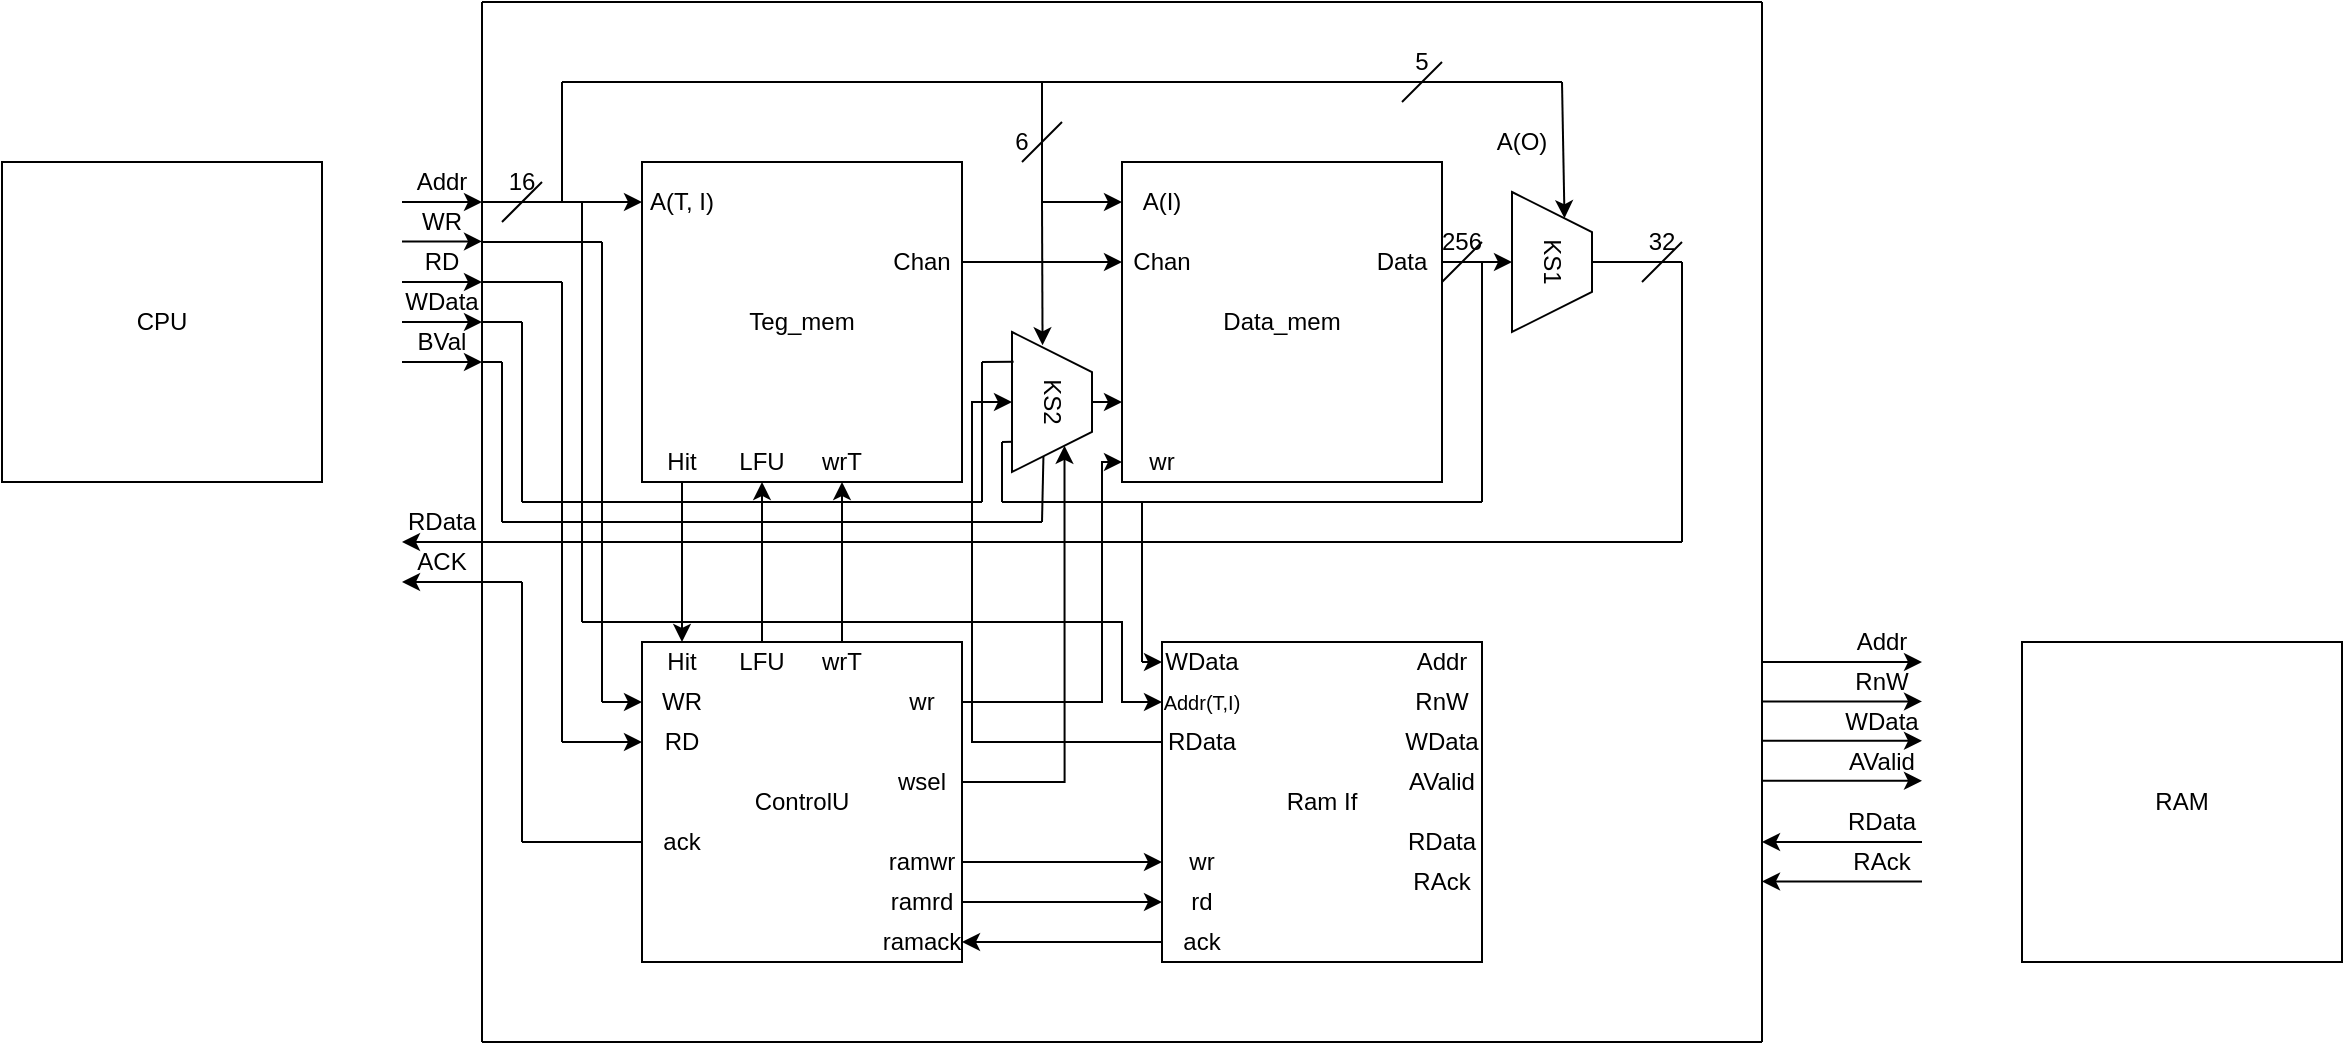 <mxfile>
    <diagram id="syh392u0W-1GAzxGO803" name="Page-1">
        <mxGraphModel dx="1036" dy="491" grid="1" gridSize="10" guides="1" tooltips="1" connect="1" arrows="1" fold="1" page="1" pageScale="1" pageWidth="827" pageHeight="1169" math="0" shadow="0">
            <root>
                <mxCell id="0"/>
                <mxCell id="1" parent="0"/>
                <mxCell id="2" value="CPU" style="rounded=0;whiteSpace=wrap;html=1;" parent="1" vertex="1">
                    <mxGeometry x="40" y="80" width="160" height="160" as="geometry"/>
                </mxCell>
                <mxCell id="7" value="RAM" style="rounded=0;whiteSpace=wrap;html=1;" parent="1" vertex="1">
                    <mxGeometry x="1050" y="320" width="160" height="160" as="geometry"/>
                </mxCell>
                <mxCell id="9" value="" style="endArrow=none;html=1;" parent="1" edge="1">
                    <mxGeometry width="50" height="50" relative="1" as="geometry">
                        <mxPoint x="280" y="520" as="sourcePoint"/>
                        <mxPoint x="280" as="targetPoint"/>
                    </mxGeometry>
                </mxCell>
                <mxCell id="10" value="" style="endArrow=none;html=1;" parent="1" edge="1">
                    <mxGeometry width="50" height="50" relative="1" as="geometry">
                        <mxPoint x="920" y="520" as="sourcePoint"/>
                        <mxPoint x="280" y="520" as="targetPoint"/>
                    </mxGeometry>
                </mxCell>
                <mxCell id="11" value="" style="endArrow=none;html=1;" parent="1" edge="1">
                    <mxGeometry width="50" height="50" relative="1" as="geometry">
                        <mxPoint x="920" y="520" as="sourcePoint"/>
                        <mxPoint x="920" as="targetPoint"/>
                    </mxGeometry>
                </mxCell>
                <mxCell id="12" value="" style="endArrow=none;html=1;" parent="1" edge="1">
                    <mxGeometry width="50" height="50" relative="1" as="geometry">
                        <mxPoint x="280" as="sourcePoint"/>
                        <mxPoint x="920" as="targetPoint"/>
                    </mxGeometry>
                </mxCell>
                <mxCell id="14" value="Addr" style="text;html=1;strokeColor=none;fillColor=none;align=center;verticalAlign=middle;whiteSpace=wrap;rounded=0;" parent="1" vertex="1">
                    <mxGeometry x="240" y="80" width="40" height="20" as="geometry"/>
                </mxCell>
                <mxCell id="25" value="" style="endArrow=classic;html=1;exitX=1;exitY=0.5;exitDx=0;exitDy=0;entryX=0;entryY=0.5;entryDx=0;entryDy=0;" parent="1" source="23" target="24" edge="1">
                    <mxGeometry width="50" height="50" relative="1" as="geometry">
                        <mxPoint x="530" y="160" as="sourcePoint"/>
                        <mxPoint x="580" y="110" as="targetPoint"/>
                    </mxGeometry>
                </mxCell>
                <mxCell id="28" style="edgeStyle=orthogonalEdgeStyle;rounded=0;orthogonalLoop=1;jettySize=auto;html=1;exitX=1;exitY=0.5;exitDx=0;exitDy=0;entryX=0.5;entryY=1;entryDx=0;entryDy=0;" parent="1" source="26" target="27" edge="1">
                    <mxGeometry relative="1" as="geometry"/>
                </mxCell>
                <mxCell id="27" value="KS1" style="shape=trapezoid;perimeter=trapezoidPerimeter;whiteSpace=wrap;html=1;fixedSize=1;rotation=90;" parent="1" vertex="1">
                    <mxGeometry x="780" y="110" width="70" height="40" as="geometry"/>
                </mxCell>
                <mxCell id="35" value="" style="endArrow=classic;html=1;exitX=0.5;exitY=1;exitDx=0;exitDy=0;entryX=0.5;entryY=0;entryDx=0;entryDy=0;" parent="1" source="31" target="33" edge="1">
                    <mxGeometry width="50" height="50" relative="1" as="geometry">
                        <mxPoint x="390" y="310" as="sourcePoint"/>
                        <mxPoint x="440" y="260" as="targetPoint"/>
                    </mxGeometry>
                </mxCell>
                <mxCell id="36" value="" style="endArrow=classic;html=1;exitX=0.5;exitY=0;exitDx=0;exitDy=0;entryX=0.5;entryY=1;entryDx=0;entryDy=0;" parent="1" source="34" target="32" edge="1">
                    <mxGeometry width="50" height="50" relative="1" as="geometry">
                        <mxPoint x="470" y="310" as="sourcePoint"/>
                        <mxPoint x="520" y="260" as="targetPoint"/>
                    </mxGeometry>
                </mxCell>
                <mxCell id="37" value="A(O)" style="text;html=1;strokeColor=none;fillColor=none;align=center;verticalAlign=middle;whiteSpace=wrap;rounded=0;" parent="1" vertex="1">
                    <mxGeometry x="780" y="60" width="40" height="20" as="geometry"/>
                </mxCell>
                <mxCell id="38" value="" style="endArrow=none;html=1;exitX=1;exitY=0;exitDx=0;exitDy=0;" parent="1" edge="1" source="51">
                    <mxGeometry width="50" height="50" relative="1" as="geometry">
                        <mxPoint x="240" y="120" as="sourcePoint"/>
                        <mxPoint x="340" y="120" as="targetPoint"/>
                    </mxGeometry>
                </mxCell>
                <mxCell id="39" value="" style="endArrow=none;html=1;" parent="1" edge="1">
                    <mxGeometry width="50" height="50" relative="1" as="geometry">
                        <mxPoint x="340" y="350" as="sourcePoint"/>
                        <mxPoint x="340" y="120" as="targetPoint"/>
                    </mxGeometry>
                </mxCell>
                <mxCell id="40" value="" style="endArrow=classic;html=1;entryX=0;entryY=0.5;entryDx=0;entryDy=0;" parent="1" target="41" edge="1">
                    <mxGeometry width="50" height="50" relative="1" as="geometry">
                        <mxPoint x="340" y="350" as="sourcePoint"/>
                        <mxPoint x="330" y="370" as="targetPoint"/>
                    </mxGeometry>
                </mxCell>
                <mxCell id="42" value="WR" style="text;html=1;strokeColor=none;fillColor=none;align=center;verticalAlign=middle;whiteSpace=wrap;rounded=0;" parent="1" vertex="1">
                    <mxGeometry x="240" y="100" width="40" height="20" as="geometry"/>
                </mxCell>
                <mxCell id="43" value="" style="endArrow=none;html=1;exitX=1;exitY=0;exitDx=0;exitDy=0;" parent="1" source="65" edge="1">
                    <mxGeometry width="50" height="50" relative="1" as="geometry">
                        <mxPoint x="230" y="140" as="sourcePoint"/>
                        <mxPoint x="320" y="140" as="targetPoint"/>
                    </mxGeometry>
                </mxCell>
                <mxCell id="44" value="" style="endArrow=none;html=1;" parent="1" edge="1">
                    <mxGeometry width="50" height="50" relative="1" as="geometry">
                        <mxPoint x="320" y="370" as="sourcePoint"/>
                        <mxPoint x="320" y="140" as="targetPoint"/>
                    </mxGeometry>
                </mxCell>
                <mxCell id="45" value="" style="endArrow=classic;html=1;entryX=0;entryY=0.5;entryDx=0;entryDy=0;" parent="1" target="46" edge="1">
                    <mxGeometry width="50" height="50" relative="1" as="geometry">
                        <mxPoint x="320" y="370" as="sourcePoint"/>
                        <mxPoint x="340" y="390" as="targetPoint"/>
                    </mxGeometry>
                </mxCell>
                <mxCell id="48" value="" style="endArrow=none;html=1;entryX=0;entryY=0.5;entryDx=0;entryDy=0;" parent="1" target="47" edge="1">
                    <mxGeometry width="50" height="50" relative="1" as="geometry">
                        <mxPoint x="300" y="420" as="sourcePoint"/>
                        <mxPoint x="290" y="400" as="targetPoint"/>
                    </mxGeometry>
                </mxCell>
                <mxCell id="49" value="" style="endArrow=none;html=1;" parent="1" edge="1">
                    <mxGeometry width="50" height="50" relative="1" as="geometry">
                        <mxPoint x="300" y="290" as="sourcePoint"/>
                        <mxPoint x="300" y="420" as="targetPoint"/>
                    </mxGeometry>
                </mxCell>
                <mxCell id="50" value="" style="endArrow=classic;html=1;entryX=0;entryY=1;entryDx=0;entryDy=0;" parent="1" target="52" edge="1">
                    <mxGeometry width="50" height="50" relative="1" as="geometry">
                        <mxPoint x="300" y="290" as="sourcePoint"/>
                        <mxPoint x="240" y="160" as="targetPoint"/>
                    </mxGeometry>
                </mxCell>
                <mxCell id="51" value="RD" style="text;html=1;strokeColor=none;fillColor=none;align=center;verticalAlign=middle;whiteSpace=wrap;rounded=0;" parent="1" vertex="1">
                    <mxGeometry x="240" y="120" width="40" height="20" as="geometry"/>
                </mxCell>
                <mxCell id="52" value="ACK" style="text;html=1;strokeColor=none;fillColor=none;align=center;verticalAlign=middle;whiteSpace=wrap;rounded=0;" parent="1" vertex="1">
                    <mxGeometry x="240" y="270" width="40" height="20" as="geometry"/>
                </mxCell>
                <mxCell id="53" value="" style="endArrow=none;html=1;exitX=0.5;exitY=0;exitDx=0;exitDy=0;" parent="1" source="27" edge="1">
                    <mxGeometry width="50" height="50" relative="1" as="geometry">
                        <mxPoint x="840" y="180" as="sourcePoint"/>
                        <mxPoint x="880" y="130" as="targetPoint"/>
                    </mxGeometry>
                </mxCell>
                <mxCell id="54" value="" style="endArrow=none;html=1;" parent="1" edge="1">
                    <mxGeometry width="50" height="50" relative="1" as="geometry">
                        <mxPoint x="880" y="270" as="sourcePoint"/>
                        <mxPoint x="880" y="130" as="targetPoint"/>
                    </mxGeometry>
                </mxCell>
                <mxCell id="55" value="" style="endArrow=classic;html=1;" parent="1" edge="1">
                    <mxGeometry width="50" height="50" relative="1" as="geometry">
                        <mxPoint x="880" y="270" as="sourcePoint"/>
                        <mxPoint x="240" y="270" as="targetPoint"/>
                    </mxGeometry>
                </mxCell>
                <mxCell id="56" value="RData" style="text;html=1;strokeColor=none;fillColor=none;align=center;verticalAlign=middle;whiteSpace=wrap;rounded=0;" parent="1" vertex="1">
                    <mxGeometry x="240" y="250" width="40" height="20" as="geometry"/>
                </mxCell>
                <mxCell id="58" style="edgeStyle=orthogonalEdgeStyle;rounded=0;orthogonalLoop=1;jettySize=auto;html=1;exitX=0.5;exitY=0;exitDx=0;exitDy=0;entryX=0;entryY=0.75;entryDx=0;entryDy=0;" parent="1" source="57" target="4" edge="1">
                    <mxGeometry relative="1" as="geometry"/>
                </mxCell>
                <mxCell id="57" value="KS2" style="shape=trapezoid;perimeter=trapezoidPerimeter;whiteSpace=wrap;html=1;fixedSize=1;rotation=90;" parent="1" vertex="1">
                    <mxGeometry x="530" y="180" width="70" height="40" as="geometry"/>
                </mxCell>
                <mxCell id="59" value="" style="endArrow=none;html=1;entryX=1;entryY=0;entryDx=0;entryDy=0;" parent="1" edge="1" target="66">
                    <mxGeometry width="50" height="50" relative="1" as="geometry">
                        <mxPoint x="300" y="160" as="sourcePoint"/>
                        <mxPoint x="240" y="160" as="targetPoint"/>
                    </mxGeometry>
                </mxCell>
                <mxCell id="60" value="" style="endArrow=none;html=1;" parent="1" edge="1">
                    <mxGeometry width="50" height="50" relative="1" as="geometry">
                        <mxPoint x="300" y="250" as="sourcePoint"/>
                        <mxPoint x="300" y="160" as="targetPoint"/>
                    </mxGeometry>
                </mxCell>
                <mxCell id="61" value="" style="endArrow=none;html=1;" parent="1" edge="1">
                    <mxGeometry width="50" height="50" relative="1" as="geometry">
                        <mxPoint x="530" y="250" as="sourcePoint"/>
                        <mxPoint x="300" y="250" as="targetPoint"/>
                    </mxGeometry>
                </mxCell>
                <mxCell id="62" value="" style="endArrow=none;html=1;" parent="1" edge="1">
                    <mxGeometry width="50" height="50" relative="1" as="geometry">
                        <mxPoint x="530" y="180" as="sourcePoint"/>
                        <mxPoint x="530" y="250" as="targetPoint"/>
                    </mxGeometry>
                </mxCell>
                <mxCell id="63" value="" style="endArrow=none;html=1;entryX=0.213;entryY=0.98;entryDx=0;entryDy=0;entryPerimeter=0;" parent="1" target="57" edge="1">
                    <mxGeometry width="50" height="50" relative="1" as="geometry">
                        <mxPoint x="530" y="180" as="sourcePoint"/>
                        <mxPoint x="540" y="183" as="targetPoint"/>
                    </mxGeometry>
                </mxCell>
                <mxCell id="65" value="WData" style="text;html=1;strokeColor=none;fillColor=none;align=center;verticalAlign=middle;whiteSpace=wrap;rounded=0;" parent="1" vertex="1">
                    <mxGeometry x="240" y="140" width="40" height="20" as="geometry"/>
                </mxCell>
                <mxCell id="66" value="BVal" style="text;html=1;strokeColor=none;fillColor=none;align=center;verticalAlign=middle;whiteSpace=wrap;rounded=0;" parent="1" vertex="1">
                    <mxGeometry x="240" y="160" width="40" height="20" as="geometry"/>
                </mxCell>
                <mxCell id="67" value="" style="endArrow=classic;html=1;entryX=1;entryY=1;entryDx=0;entryDy=0;exitX=0;exitY=1;exitDx=0;exitDy=0;" parent="1" source="66" target="66" edge="1">
                    <mxGeometry width="50" height="50" relative="1" as="geometry">
                        <mxPoint x="220" y="240" as="sourcePoint"/>
                        <mxPoint x="270" y="190" as="targetPoint"/>
                    </mxGeometry>
                </mxCell>
                <mxCell id="70" style="edgeStyle=orthogonalEdgeStyle;rounded=0;orthogonalLoop=1;jettySize=auto;html=1;exitX=1;exitY=0.5;exitDx=0;exitDy=0;entryX=0;entryY=0.5;entryDx=0;entryDy=0;" parent="1" source="68" target="69" edge="1">
                    <mxGeometry relative="1" as="geometry">
                        <Array as="points">
                            <mxPoint x="590" y="350"/>
                            <mxPoint x="590" y="230"/>
                        </Array>
                    </mxGeometry>
                </mxCell>
                <mxCell id="71" value="" style="endArrow=none;html=1;" parent="1" edge="1">
                    <mxGeometry width="50" height="50" relative="1" as="geometry">
                        <mxPoint x="780" y="250" as="sourcePoint"/>
                        <mxPoint x="780" y="130" as="targetPoint"/>
                    </mxGeometry>
                </mxCell>
                <mxCell id="72" value="" style="endArrow=none;html=1;" parent="1" edge="1">
                    <mxGeometry width="50" height="50" relative="1" as="geometry">
                        <mxPoint x="540" y="250" as="sourcePoint"/>
                        <mxPoint x="780" y="250" as="targetPoint"/>
                    </mxGeometry>
                </mxCell>
                <mxCell id="73" value="" style="endArrow=none;html=1;" parent="1" edge="1">
                    <mxGeometry width="50" height="50" relative="1" as="geometry">
                        <mxPoint x="540" y="220" as="sourcePoint"/>
                        <mxPoint x="540" y="250" as="targetPoint"/>
                    </mxGeometry>
                </mxCell>
                <mxCell id="74" value="" style="endArrow=none;html=1;exitX=0.784;exitY=0.989;exitDx=0;exitDy=0;exitPerimeter=0;" parent="1" source="57" edge="1">
                    <mxGeometry width="50" height="50" relative="1" as="geometry">
                        <mxPoint x="490" y="270" as="sourcePoint"/>
                        <mxPoint x="540" y="220" as="targetPoint"/>
                    </mxGeometry>
                </mxCell>
                <mxCell id="82" style="edgeStyle=orthogonalEdgeStyle;rounded=0;orthogonalLoop=1;jettySize=auto;html=1;exitX=0;exitY=0.5;exitDx=0;exitDy=0;entryX=0.5;entryY=1;entryDx=0;entryDy=0;" parent="1" source="81" target="57" edge="1">
                    <mxGeometry relative="1" as="geometry">
                        <Array as="points">
                            <mxPoint x="525" y="370"/>
                            <mxPoint x="525" y="200"/>
                        </Array>
                    </mxGeometry>
                </mxCell>
                <mxCell id="84" value="" style="endArrow=none;html=1;" parent="1" edge="1">
                    <mxGeometry width="50" height="50" relative="1" as="geometry">
                        <mxPoint x="610" y="330" as="sourcePoint"/>
                        <mxPoint x="610" y="250" as="targetPoint"/>
                    </mxGeometry>
                </mxCell>
                <mxCell id="85" value="" style="endArrow=classic;html=1;entryX=0;entryY=0.5;entryDx=0;entryDy=0;" parent="1" target="79" edge="1">
                    <mxGeometry width="50" height="50" relative="1" as="geometry">
                        <mxPoint x="610" y="330" as="sourcePoint"/>
                        <mxPoint x="670" y="270" as="targetPoint"/>
                    </mxGeometry>
                </mxCell>
                <mxCell id="101" style="edgeStyle=orthogonalEdgeStyle;rounded=0;orthogonalLoop=1;jettySize=auto;html=1;exitX=1;exitY=0.5;exitDx=0;exitDy=0;entryX=0;entryY=0.5;entryDx=0;entryDy=0;" parent="1" source="93" target="98" edge="1">
                    <mxGeometry relative="1" as="geometry"/>
                </mxCell>
                <mxCell id="100" style="edgeStyle=orthogonalEdgeStyle;rounded=0;orthogonalLoop=1;jettySize=auto;html=1;exitX=1;exitY=0.5;exitDx=0;exitDy=0;entryX=0;entryY=0.5;entryDx=0;entryDy=0;" parent="1" source="94" target="97" edge="1">
                    <mxGeometry relative="1" as="geometry"/>
                </mxCell>
                <mxCell id="102" style="edgeStyle=orthogonalEdgeStyle;rounded=0;orthogonalLoop=1;jettySize=auto;html=1;exitX=0;exitY=0.5;exitDx=0;exitDy=0;entryX=1;entryY=0.5;entryDx=0;entryDy=0;" parent="1" source="99" target="95" edge="1">
                    <mxGeometry relative="1" as="geometry"/>
                </mxCell>
                <mxCell id="105" style="edgeStyle=orthogonalEdgeStyle;rounded=0;orthogonalLoop=1;jettySize=auto;html=1;exitX=0.5;exitY=0;exitDx=0;exitDy=0;entryX=0.5;entryY=1;entryDx=0;entryDy=0;" parent="1" source="103" target="104" edge="1">
                    <mxGeometry relative="1" as="geometry"/>
                </mxCell>
                <mxCell id="115" value="" style="endArrow=classic;html=1;" parent="1" edge="1">
                    <mxGeometry width="50" height="50" relative="1" as="geometry">
                        <mxPoint x="920" y="330" as="sourcePoint"/>
                        <mxPoint x="1000" y="330" as="targetPoint"/>
                    </mxGeometry>
                </mxCell>
                <mxCell id="116" value="" style="endArrow=classic;html=1;" parent="1" edge="1">
                    <mxGeometry width="50" height="50" relative="1" as="geometry">
                        <mxPoint x="920" y="349.71" as="sourcePoint"/>
                        <mxPoint x="1000" y="349.71" as="targetPoint"/>
                    </mxGeometry>
                </mxCell>
                <mxCell id="117" value="" style="endArrow=classic;html=1;" parent="1" edge="1">
                    <mxGeometry width="50" height="50" relative="1" as="geometry">
                        <mxPoint x="920" y="369.43" as="sourcePoint"/>
                        <mxPoint x="1000" y="369.43" as="targetPoint"/>
                    </mxGeometry>
                </mxCell>
                <mxCell id="118" value="" style="endArrow=classic;html=1;" parent="1" edge="1">
                    <mxGeometry width="50" height="50" relative="1" as="geometry">
                        <mxPoint x="920" y="389.43" as="sourcePoint"/>
                        <mxPoint x="1000" y="389.43" as="targetPoint"/>
                    </mxGeometry>
                </mxCell>
                <mxCell id="119" value="" style="endArrow=classic;html=1;exitX=1;exitY=0;exitDx=0;exitDy=0;" parent="1" source="133" edge="1">
                    <mxGeometry width="50" height="50" relative="1" as="geometry">
                        <mxPoint x="1000" y="420" as="sourcePoint"/>
                        <mxPoint x="920" y="420" as="targetPoint"/>
                    </mxGeometry>
                </mxCell>
                <mxCell id="120" value="" style="endArrow=classic;html=1;" parent="1" edge="1">
                    <mxGeometry width="50" height="50" relative="1" as="geometry">
                        <mxPoint x="1000" y="439.71" as="sourcePoint"/>
                        <mxPoint x="920" y="439.71" as="targetPoint"/>
                    </mxGeometry>
                </mxCell>
                <mxCell id="122" value="Addr" style="text;html=1;strokeColor=none;fillColor=none;align=center;verticalAlign=middle;whiteSpace=wrap;rounded=0;" parent="1" vertex="1">
                    <mxGeometry x="960" y="310" width="40" height="20" as="geometry"/>
                </mxCell>
                <mxCell id="124" value="RnW" style="text;html=1;strokeColor=none;fillColor=none;align=center;verticalAlign=middle;whiteSpace=wrap;rounded=0;" parent="1" vertex="1">
                    <mxGeometry x="960" y="330" width="40" height="20" as="geometry"/>
                </mxCell>
                <mxCell id="126" value="WData" style="text;html=1;strokeColor=none;fillColor=none;align=center;verticalAlign=middle;whiteSpace=wrap;rounded=0;" parent="1" vertex="1">
                    <mxGeometry x="960" y="350" width="40" height="20" as="geometry"/>
                </mxCell>
                <mxCell id="128" value="AValid" style="text;html=1;strokeColor=none;fillColor=none;align=center;verticalAlign=middle;whiteSpace=wrap;rounded=0;" parent="1" vertex="1">
                    <mxGeometry x="960" y="370" width="40" height="20" as="geometry"/>
                </mxCell>
                <mxCell id="130" value="RData" style="text;html=1;strokeColor=none;fillColor=none;align=center;verticalAlign=middle;whiteSpace=wrap;rounded=0;" parent="1" vertex="1">
                    <mxGeometry x="960" y="400" width="40" height="20" as="geometry"/>
                </mxCell>
                <mxCell id="133" value="RAck" style="text;html=1;strokeColor=none;fillColor=none;align=center;verticalAlign=middle;whiteSpace=wrap;rounded=0;" parent="1" vertex="1">
                    <mxGeometry x="960" y="420" width="40" height="20" as="geometry"/>
                </mxCell>
                <mxCell id="134" value="" style="endArrow=none;html=1;" parent="1" edge="1">
                    <mxGeometry width="50" height="50" relative="1" as="geometry">
                        <mxPoint x="290" y="110" as="sourcePoint"/>
                        <mxPoint x="310" y="90" as="targetPoint"/>
                    </mxGeometry>
                </mxCell>
                <mxCell id="135" value="16" style="text;html=1;strokeColor=none;fillColor=none;align=center;verticalAlign=middle;whiteSpace=wrap;rounded=0;" parent="1" vertex="1">
                    <mxGeometry x="290" y="80" width="20" height="20" as="geometry"/>
                </mxCell>
                <mxCell id="139" value="" style="endArrow=none;html=1;" parent="1" edge="1">
                    <mxGeometry width="50" height="50" relative="1" as="geometry">
                        <mxPoint x="740" y="50" as="sourcePoint"/>
                        <mxPoint x="760" y="30" as="targetPoint"/>
                    </mxGeometry>
                </mxCell>
                <mxCell id="140" value="5" style="text;html=1;strokeColor=none;fillColor=none;align=center;verticalAlign=middle;whiteSpace=wrap;rounded=0;" parent="1" vertex="1">
                    <mxGeometry x="740" y="20" width="20" height="20" as="geometry"/>
                </mxCell>
                <mxCell id="141" value="" style="endArrow=none;html=1;" parent="1" edge="1">
                    <mxGeometry width="50" height="50" relative="1" as="geometry">
                        <mxPoint x="760" y="140" as="sourcePoint"/>
                        <mxPoint x="780" y="120" as="targetPoint"/>
                    </mxGeometry>
                </mxCell>
                <mxCell id="143" value="256" style="text;html=1;strokeColor=none;fillColor=none;align=center;verticalAlign=middle;whiteSpace=wrap;rounded=0;" parent="1" vertex="1">
                    <mxGeometry x="760" y="110" width="20" height="20" as="geometry"/>
                </mxCell>
                <mxCell id="145" value="" style="endArrow=none;html=1;" parent="1" edge="1">
                    <mxGeometry width="50" height="50" relative="1" as="geometry">
                        <mxPoint x="860" y="140" as="sourcePoint"/>
                        <mxPoint x="880" y="120" as="targetPoint"/>
                    </mxGeometry>
                </mxCell>
                <mxCell id="147" value="32" style="text;html=1;strokeColor=none;fillColor=none;align=center;verticalAlign=middle;whiteSpace=wrap;rounded=0;" parent="1" vertex="1">
                    <mxGeometry x="860" y="110" width="20" height="20" as="geometry"/>
                </mxCell>
                <mxCell id="148" value="" style="group" vertex="1" connectable="0" parent="1">
                    <mxGeometry x="360" y="80" width="160" height="160" as="geometry"/>
                </mxCell>
                <mxCell id="3" value="Teg_mem" style="rounded=0;whiteSpace=wrap;html=1;" parent="148" vertex="1">
                    <mxGeometry width="160" height="160" as="geometry"/>
                </mxCell>
                <mxCell id="8" value="A(T, I)" style="text;html=1;strokeColor=none;fillColor=none;align=center;verticalAlign=middle;whiteSpace=wrap;rounded=0;" parent="148" vertex="1">
                    <mxGeometry y="10" width="40" height="20" as="geometry"/>
                </mxCell>
                <mxCell id="23" value="Chan" style="text;html=1;strokeColor=none;fillColor=none;align=center;verticalAlign=middle;whiteSpace=wrap;rounded=0;" parent="148" vertex="1">
                    <mxGeometry x="120" y="40" width="40" height="20" as="geometry"/>
                </mxCell>
                <mxCell id="31" value="Hit" style="text;html=1;strokeColor=none;fillColor=none;align=center;verticalAlign=middle;whiteSpace=wrap;rounded=0;" parent="148" vertex="1">
                    <mxGeometry y="140" width="40" height="20" as="geometry"/>
                </mxCell>
                <mxCell id="32" value="LFU" style="text;html=1;strokeColor=none;fillColor=none;align=center;verticalAlign=middle;whiteSpace=wrap;rounded=0;" parent="148" vertex="1">
                    <mxGeometry x="40" y="140" width="40" height="20" as="geometry"/>
                </mxCell>
                <mxCell id="104" value="wrT" style="text;html=1;strokeColor=none;fillColor=none;align=center;verticalAlign=middle;whiteSpace=wrap;rounded=0;" parent="148" vertex="1">
                    <mxGeometry x="80" y="140" width="40" height="20" as="geometry"/>
                </mxCell>
                <mxCell id="149" value="" style="group" vertex="1" connectable="0" parent="1">
                    <mxGeometry x="240" y="40" width="580" height="310" as="geometry"/>
                </mxCell>
                <mxCell id="13" value="" style="endArrow=classic;html=1;entryX=0;entryY=0.5;entryDx=0;entryDy=0;" parent="149" target="8" edge="1">
                    <mxGeometry width="50" height="50" relative="1" as="geometry">
                        <mxPoint x="40" y="60" as="sourcePoint"/>
                        <mxPoint x="20" y="60" as="targetPoint"/>
                    </mxGeometry>
                </mxCell>
                <mxCell id="16" value="" style="endArrow=none;html=1;" parent="149" edge="1">
                    <mxGeometry width="50" height="50" relative="1" as="geometry">
                        <mxPoint x="80" y="60" as="sourcePoint"/>
                        <mxPoint x="80" as="targetPoint"/>
                    </mxGeometry>
                </mxCell>
                <mxCell id="20" value="" style="endArrow=none;html=1;" parent="149" edge="1">
                    <mxGeometry width="50" height="50" relative="1" as="geometry">
                        <mxPoint x="80" as="sourcePoint"/>
                        <mxPoint x="320" as="targetPoint"/>
                    </mxGeometry>
                </mxCell>
                <mxCell id="21" value="" style="endArrow=none;html=1;" parent="149" edge="1">
                    <mxGeometry width="50" height="50" relative="1" as="geometry">
                        <mxPoint x="320" y="60" as="sourcePoint"/>
                        <mxPoint x="320" as="targetPoint"/>
                    </mxGeometry>
                </mxCell>
                <mxCell id="22" value="" style="endArrow=classic;html=1;entryX=0;entryY=0.5;entryDx=0;entryDy=0;" parent="149" target="15" edge="1">
                    <mxGeometry width="50" height="50" relative="1" as="geometry">
                        <mxPoint x="320" y="60" as="sourcePoint"/>
                        <mxPoint x="370" y="10" as="targetPoint"/>
                    </mxGeometry>
                </mxCell>
                <mxCell id="29" value="" style="endArrow=none;html=1;" parent="149" edge="1">
                    <mxGeometry width="50" height="50" relative="1" as="geometry">
                        <mxPoint x="320" as="sourcePoint"/>
                        <mxPoint x="580" as="targetPoint"/>
                    </mxGeometry>
                </mxCell>
                <mxCell id="30" value="" style="endArrow=classic;html=1;entryX=0;entryY=0.25;entryDx=0;entryDy=0;" parent="149" target="27" edge="1">
                    <mxGeometry width="50" height="50" relative="1" as="geometry">
                        <mxPoint x="580" as="sourcePoint"/>
                        <mxPoint x="620" y="-50" as="targetPoint"/>
                    </mxGeometry>
                </mxCell>
                <mxCell id="64" value="" style="endArrow=classic;html=1;entryX=0.095;entryY=0.618;entryDx=0;entryDy=0;entryPerimeter=0;" parent="149" target="57" edge="1">
                    <mxGeometry width="50" height="50" relative="1" as="geometry">
                        <mxPoint x="320" y="60" as="sourcePoint"/>
                        <mxPoint x="325" y="120" as="targetPoint"/>
                    </mxGeometry>
                </mxCell>
                <mxCell id="86" style="edgeStyle=orthogonalEdgeStyle;rounded=0;orthogonalLoop=1;jettySize=auto;html=1;entryX=0;entryY=0.5;entryDx=0;entryDy=0;" parent="149" target="80" edge="1">
                    <mxGeometry relative="1" as="geometry">
                        <Array as="points">
                            <mxPoint x="360" y="270"/>
                            <mxPoint x="360" y="310"/>
                        </Array>
                        <mxPoint x="90" y="270" as="sourcePoint"/>
                    </mxGeometry>
                </mxCell>
                <mxCell id="89" value="" style="endArrow=none;html=1;" parent="149" edge="1">
                    <mxGeometry width="50" height="50" relative="1" as="geometry">
                        <mxPoint x="90" y="270" as="sourcePoint"/>
                        <mxPoint x="90" y="60" as="targetPoint"/>
                    </mxGeometry>
                </mxCell>
                <mxCell id="136" value="" style="endArrow=none;html=1;" parent="149" edge="1">
                    <mxGeometry width="50" height="50" relative="1" as="geometry">
                        <mxPoint x="310" y="40" as="sourcePoint"/>
                        <mxPoint x="330" y="20" as="targetPoint"/>
                    </mxGeometry>
                </mxCell>
                <mxCell id="138" value="6" style="text;html=1;strokeColor=none;fillColor=none;align=center;verticalAlign=middle;whiteSpace=wrap;rounded=0;" parent="149" vertex="1">
                    <mxGeometry x="300" y="20" width="20" height="20" as="geometry"/>
                </mxCell>
                <mxCell id="150" value="" style="group" vertex="1" connectable="0" parent="1">
                    <mxGeometry x="600" y="80" width="160" height="160" as="geometry"/>
                </mxCell>
                <mxCell id="4" value="Data_mem" style="rounded=0;whiteSpace=wrap;html=1;" parent="150" vertex="1">
                    <mxGeometry width="160" height="160" as="geometry"/>
                </mxCell>
                <mxCell id="15" value="A(I)" style="text;html=1;strokeColor=none;fillColor=none;align=center;verticalAlign=middle;whiteSpace=wrap;rounded=0;" parent="150" vertex="1">
                    <mxGeometry y="10" width="40" height="20" as="geometry"/>
                </mxCell>
                <mxCell id="24" value="Chan" style="text;html=1;strokeColor=none;fillColor=none;align=center;verticalAlign=middle;whiteSpace=wrap;rounded=0;" parent="150" vertex="1">
                    <mxGeometry y="40" width="40" height="20" as="geometry"/>
                </mxCell>
                <mxCell id="26" value="Data" style="text;html=1;strokeColor=none;fillColor=none;align=center;verticalAlign=middle;whiteSpace=wrap;rounded=0;" parent="150" vertex="1">
                    <mxGeometry x="120" y="40" width="40" height="20" as="geometry"/>
                </mxCell>
                <mxCell id="69" value="wr" style="text;html=1;strokeColor=none;fillColor=none;align=center;verticalAlign=middle;whiteSpace=wrap;rounded=0;" parent="150" vertex="1">
                    <mxGeometry y="140" width="40" height="20" as="geometry"/>
                </mxCell>
                <mxCell id="151" value="" style="group" vertex="1" connectable="0" parent="1">
                    <mxGeometry x="620" y="320" width="160" height="160" as="geometry"/>
                </mxCell>
                <mxCell id="6" value="Ram If" style="rounded=0;whiteSpace=wrap;html=1;" parent="151" vertex="1">
                    <mxGeometry width="160" height="160" as="geometry"/>
                </mxCell>
                <mxCell id="79" value="WData" style="text;html=1;strokeColor=none;fillColor=none;align=center;verticalAlign=middle;whiteSpace=wrap;rounded=0;" parent="151" vertex="1">
                    <mxGeometry width="40" height="20" as="geometry"/>
                </mxCell>
                <mxCell id="80" value="&lt;font style=&quot;font-size: 10px&quot;&gt;Addr(T,I)&lt;/font&gt;" style="text;html=1;strokeColor=none;fillColor=none;align=center;verticalAlign=middle;whiteSpace=wrap;rounded=0;" parent="151" vertex="1">
                    <mxGeometry y="20" width="40" height="20" as="geometry"/>
                </mxCell>
                <mxCell id="81" value="RData" style="text;html=1;strokeColor=none;fillColor=none;align=center;verticalAlign=middle;whiteSpace=wrap;rounded=0;" parent="151" vertex="1">
                    <mxGeometry y="40" width="40" height="20" as="geometry"/>
                </mxCell>
                <mxCell id="97" value="wr" style="text;html=1;strokeColor=none;fillColor=none;align=center;verticalAlign=middle;whiteSpace=wrap;rounded=0;" parent="151" vertex="1">
                    <mxGeometry y="100" width="40" height="20" as="geometry"/>
                </mxCell>
                <mxCell id="98" value="rd" style="text;html=1;strokeColor=none;fillColor=none;align=center;verticalAlign=middle;whiteSpace=wrap;rounded=0;" parent="151" vertex="1">
                    <mxGeometry y="120" width="40" height="20" as="geometry"/>
                </mxCell>
                <mxCell id="99" value="ack" style="text;html=1;strokeColor=none;fillColor=none;align=center;verticalAlign=middle;whiteSpace=wrap;rounded=0;" parent="151" vertex="1">
                    <mxGeometry y="140" width="40" height="20" as="geometry"/>
                </mxCell>
                <mxCell id="109" value="Addr" style="text;html=1;strokeColor=none;fillColor=none;align=center;verticalAlign=middle;whiteSpace=wrap;rounded=0;" parent="151" vertex="1">
                    <mxGeometry x="120" width="40" height="20" as="geometry"/>
                </mxCell>
                <mxCell id="110" value="RnW" style="text;html=1;strokeColor=none;fillColor=none;align=center;verticalAlign=middle;whiteSpace=wrap;rounded=0;" parent="151" vertex="1">
                    <mxGeometry x="120" y="20" width="40" height="20" as="geometry"/>
                </mxCell>
                <mxCell id="111" value="WData" style="text;html=1;strokeColor=none;fillColor=none;align=center;verticalAlign=middle;whiteSpace=wrap;rounded=0;" parent="151" vertex="1">
                    <mxGeometry x="120" y="40" width="40" height="20" as="geometry"/>
                </mxCell>
                <mxCell id="112" value="AValid" style="text;html=1;strokeColor=none;fillColor=none;align=center;verticalAlign=middle;whiteSpace=wrap;rounded=0;" parent="151" vertex="1">
                    <mxGeometry x="120" y="60" width="40" height="20" as="geometry"/>
                </mxCell>
                <mxCell id="113" value="RData" style="text;html=1;strokeColor=none;fillColor=none;align=center;verticalAlign=middle;whiteSpace=wrap;rounded=0;" parent="151" vertex="1">
                    <mxGeometry x="120" y="90" width="40" height="20" as="geometry"/>
                </mxCell>
                <mxCell id="114" value="RAck" style="text;html=1;strokeColor=none;fillColor=none;align=center;verticalAlign=middle;whiteSpace=wrap;rounded=0;" parent="151" vertex="1">
                    <mxGeometry x="120" y="110" width="40" height="20" as="geometry"/>
                </mxCell>
                <mxCell id="152" value="" style="group" vertex="1" connectable="0" parent="1">
                    <mxGeometry x="360" y="320" width="160" height="160" as="geometry"/>
                </mxCell>
                <mxCell id="5" value="ControlU" style="rounded=0;whiteSpace=wrap;html=1;" parent="152" vertex="1">
                    <mxGeometry width="160" height="160" as="geometry"/>
                </mxCell>
                <mxCell id="33" value="Hit" style="text;html=1;strokeColor=none;fillColor=none;align=center;verticalAlign=middle;whiteSpace=wrap;rounded=0;" parent="152" vertex="1">
                    <mxGeometry width="40" height="20" as="geometry"/>
                </mxCell>
                <mxCell id="34" value="LFU" style="text;html=1;strokeColor=none;fillColor=none;align=center;verticalAlign=middle;whiteSpace=wrap;rounded=0;" parent="152" vertex="1">
                    <mxGeometry x="40" width="40" height="20" as="geometry"/>
                </mxCell>
                <mxCell id="41" value="WR" style="text;html=1;strokeColor=none;fillColor=none;align=center;verticalAlign=middle;whiteSpace=wrap;rounded=0;" parent="152" vertex="1">
                    <mxGeometry y="20" width="40" height="20" as="geometry"/>
                </mxCell>
                <mxCell id="46" value="RD" style="text;html=1;strokeColor=none;fillColor=none;align=center;verticalAlign=middle;whiteSpace=wrap;rounded=0;" parent="152" vertex="1">
                    <mxGeometry y="40" width="40" height="20" as="geometry"/>
                </mxCell>
                <mxCell id="47" value="ack" style="text;html=1;strokeColor=none;fillColor=none;align=center;verticalAlign=middle;whiteSpace=wrap;rounded=0;" parent="152" vertex="1">
                    <mxGeometry y="90" width="40" height="20" as="geometry"/>
                </mxCell>
                <mxCell id="68" value="wr" style="text;html=1;strokeColor=none;fillColor=none;align=center;verticalAlign=middle;whiteSpace=wrap;rounded=0;" parent="152" vertex="1">
                    <mxGeometry x="120" y="20" width="40" height="20" as="geometry"/>
                </mxCell>
                <mxCell id="93" value="ramrd" style="text;html=1;strokeColor=none;fillColor=none;align=center;verticalAlign=middle;whiteSpace=wrap;rounded=0;" parent="152" vertex="1">
                    <mxGeometry x="120" y="120" width="40" height="20" as="geometry"/>
                </mxCell>
                <mxCell id="94" value="ramwr" style="text;html=1;strokeColor=none;fillColor=none;align=center;verticalAlign=middle;whiteSpace=wrap;rounded=0;" parent="152" vertex="1">
                    <mxGeometry x="120" y="100" width="40" height="20" as="geometry"/>
                </mxCell>
                <mxCell id="95" value="ramack" style="text;html=1;strokeColor=none;fillColor=none;align=center;verticalAlign=middle;whiteSpace=wrap;rounded=0;" parent="152" vertex="1">
                    <mxGeometry x="120" y="140" width="40" height="20" as="geometry"/>
                </mxCell>
                <mxCell id="103" value="wrT" style="text;html=1;strokeColor=none;fillColor=none;align=center;verticalAlign=middle;whiteSpace=wrap;rounded=0;" parent="152" vertex="1">
                    <mxGeometry x="80" width="40" height="20" as="geometry"/>
                </mxCell>
                <mxCell id="158" value="wsel" style="text;html=1;strokeColor=none;fillColor=none;align=center;verticalAlign=middle;whiteSpace=wrap;rounded=0;" vertex="1" parent="152">
                    <mxGeometry x="120" y="60" width="40" height="20" as="geometry"/>
                </mxCell>
                <mxCell id="153" value="" style="endArrow=classic;html=1;entryX=1;entryY=1;entryDx=0;entryDy=0;exitX=0;exitY=1;exitDx=0;exitDy=0;" edge="1" parent="1">
                    <mxGeometry width="50" height="50" relative="1" as="geometry">
                        <mxPoint x="240" y="119.71" as="sourcePoint"/>
                        <mxPoint x="280" y="119.71" as="targetPoint"/>
                    </mxGeometry>
                </mxCell>
                <mxCell id="154" value="" style="endArrow=classic;html=1;entryX=1;entryY=1;entryDx=0;entryDy=0;exitX=0;exitY=1;exitDx=0;exitDy=0;" edge="1" parent="1">
                    <mxGeometry width="50" height="50" relative="1" as="geometry">
                        <mxPoint x="240" y="100" as="sourcePoint"/>
                        <mxPoint x="280" y="100" as="targetPoint"/>
                    </mxGeometry>
                </mxCell>
                <mxCell id="155" value="" style="endArrow=classic;html=1;entryX=1;entryY=1;entryDx=0;entryDy=0;exitX=0;exitY=1;exitDx=0;exitDy=0;" edge="1" parent="1">
                    <mxGeometry width="50" height="50" relative="1" as="geometry">
                        <mxPoint x="240" y="160" as="sourcePoint"/>
                        <mxPoint x="280" y="160" as="targetPoint"/>
                    </mxGeometry>
                </mxCell>
                <mxCell id="156" value="" style="endArrow=classic;html=1;entryX=1;entryY=1;entryDx=0;entryDy=0;exitX=0;exitY=1;exitDx=0;exitDy=0;" edge="1" parent="1">
                    <mxGeometry width="50" height="50" relative="1" as="geometry">
                        <mxPoint x="240" y="140" as="sourcePoint"/>
                        <mxPoint x="280" y="140" as="targetPoint"/>
                    </mxGeometry>
                </mxCell>
                <mxCell id="157" value="" style="group" vertex="1" connectable="0" parent="1">
                    <mxGeometry x="280" y="180" width="280" height="80" as="geometry"/>
                </mxCell>
                <mxCell id="75" value="" style="endArrow=none;html=1;" parent="157" edge="1">
                    <mxGeometry width="50" height="50" relative="1" as="geometry">
                        <mxPoint x="10" as="sourcePoint"/>
                        <mxPoint as="targetPoint"/>
                    </mxGeometry>
                </mxCell>
                <mxCell id="76" value="" style="endArrow=none;html=1;" parent="157" edge="1">
                    <mxGeometry width="50" height="50" relative="1" as="geometry">
                        <mxPoint x="10" y="80" as="sourcePoint"/>
                        <mxPoint x="10" as="targetPoint"/>
                    </mxGeometry>
                </mxCell>
                <mxCell id="77" value="" style="endArrow=none;html=1;" parent="157" edge="1">
                    <mxGeometry width="50" height="50" relative="1" as="geometry">
                        <mxPoint x="280" y="80" as="sourcePoint"/>
                        <mxPoint x="10" y="80" as="targetPoint"/>
                    </mxGeometry>
                </mxCell>
                <mxCell id="78" value="" style="endArrow=none;html=1;exitX=0.886;exitY=0.607;exitDx=0;exitDy=0;exitPerimeter=0;" parent="157" source="57" edge="1">
                    <mxGeometry width="50" height="50" relative="1" as="geometry">
                        <mxPoint x="230" y="130" as="sourcePoint"/>
                        <mxPoint x="280" y="80" as="targetPoint"/>
                    </mxGeometry>
                </mxCell>
                <mxCell id="159" style="edgeStyle=orthogonalEdgeStyle;rounded=0;orthogonalLoop=1;jettySize=auto;html=1;exitX=1;exitY=0.5;exitDx=0;exitDy=0;entryX=1;entryY=0.25;entryDx=0;entryDy=0;" edge="1" parent="1" source="158" target="57">
                    <mxGeometry relative="1" as="geometry"/>
                </mxCell>
            </root>
        </mxGraphModel>
    </diagram>
</mxfile>